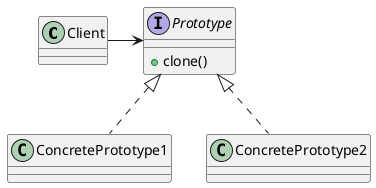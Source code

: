@startuml structure
' 作者写一本书

class Client {
}

interface Prototype {
    + clone()
}

Class ConcretePrototype1 {
}

Class ConcretePrototype2 {
}

Client -right-> Prototype
ConcretePrototype1 .up.|> Prototype
ConcretePrototype2 .up.|> Prototype

@enduml